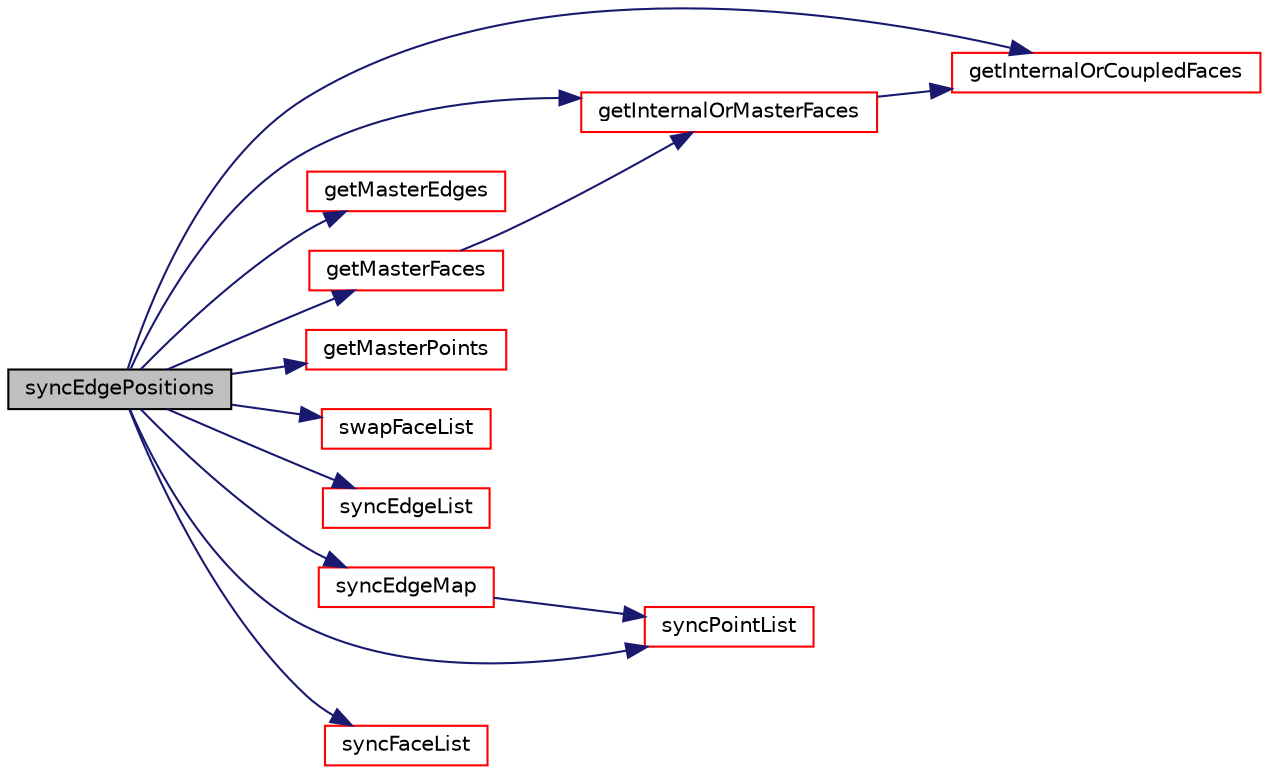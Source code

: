 digraph "syncEdgePositions"
{
  bgcolor="transparent";
  edge [fontname="Helvetica",fontsize="10",labelfontname="Helvetica",labelfontsize="10"];
  node [fontname="Helvetica",fontsize="10",shape=record];
  rankdir="LR";
  Node1 [label="syncEdgePositions",height=0.2,width=0.4,color="black", fillcolor="grey75", style="filled", fontcolor="black"];
  Node1 -> Node2 [color="midnightblue",fontsize="10",style="solid",fontname="Helvetica"];
  Node2 [label="getInternalOrCoupledFaces",height=0.2,width=0.4,color="red",URL="$a02620.html#a8fd72dca30a47f2a04181c7be9a8ce84",tooltip="Get per face whether it is internal or coupled. "];
  Node1 -> Node3 [color="midnightblue",fontsize="10",style="solid",fontname="Helvetica"];
  Node3 [label="getInternalOrMasterFaces",height=0.2,width=0.4,color="red",URL="$a02620.html#a974774e844482a638469208c3e1d93b2",tooltip="Get per face whether it is internal or a master of a. "];
  Node3 -> Node2 [color="midnightblue",fontsize="10",style="solid",fontname="Helvetica"];
  Node1 -> Node4 [color="midnightblue",fontsize="10",style="solid",fontname="Helvetica"];
  Node4 [label="getMasterEdges",height=0.2,width=0.4,color="red",URL="$a02620.html#a96d0f41e2ad80738744f967818ff34a2",tooltip="Get per edge whether it is uncoupled or a master of a. "];
  Node1 -> Node5 [color="midnightblue",fontsize="10",style="solid",fontname="Helvetica"];
  Node5 [label="getMasterFaces",height=0.2,width=0.4,color="red",URL="$a02620.html#a46e7fd91866d97d6f21c35b1a892f0c4",tooltip="Get per face whether it is uncoupled or a master of a. "];
  Node5 -> Node3 [color="midnightblue",fontsize="10",style="solid",fontname="Helvetica"];
  Node1 -> Node6 [color="midnightblue",fontsize="10",style="solid",fontname="Helvetica"];
  Node6 [label="getMasterPoints",height=0.2,width=0.4,color="red",URL="$a02620.html#a38f15a35a2b2379333eee9b98b9a1e67",tooltip="Get per point whether it is uncoupled or a master of a. "];
  Node1 -> Node7 [color="midnightblue",fontsize="10",style="solid",fontname="Helvetica"];
  Node7 [label="swapFaceList",height=0.2,width=0.4,color="red",URL="$a02620.html#a0a2ccad77335dc7f9439d3933cf109e0",tooltip="Swap coupled face values. "];
  Node1 -> Node8 [color="midnightblue",fontsize="10",style="solid",fontname="Helvetica"];
  Node8 [label="syncEdgeList",height=0.2,width=0.4,color="red",URL="$a02620.html#a5ed3e64d2ef89e3823674727ea1b3d58",tooltip="Synchronize values on all mesh edges. "];
  Node1 -> Node9 [color="midnightblue",fontsize="10",style="solid",fontname="Helvetica"];
  Node9 [label="syncEdgeMap",height=0.2,width=0.4,color="red",URL="$a02620.html#a154ac086463b8d7a0eed8c4539d3ab73",tooltip="Synchronize values on selected edges. "];
  Node9 -> Node10 [color="midnightblue",fontsize="10",style="solid",fontname="Helvetica"];
  Node10 [label="syncPointList",height=0.2,width=0.4,color="red",URL="$a02620.html#a197ed77a9101bdfb37253bd3f507c017",tooltip="Synchronize values on all mesh points. "];
  Node1 -> Node11 [color="midnightblue",fontsize="10",style="solid",fontname="Helvetica"];
  Node11 [label="syncFaceList",height=0.2,width=0.4,color="red",URL="$a02620.html#abed40ebf1b90b365509600f5e7b004b7",tooltip="Synchronize values on all mesh faces. "];
  Node1 -> Node10 [color="midnightblue",fontsize="10",style="solid",fontname="Helvetica"];
}
